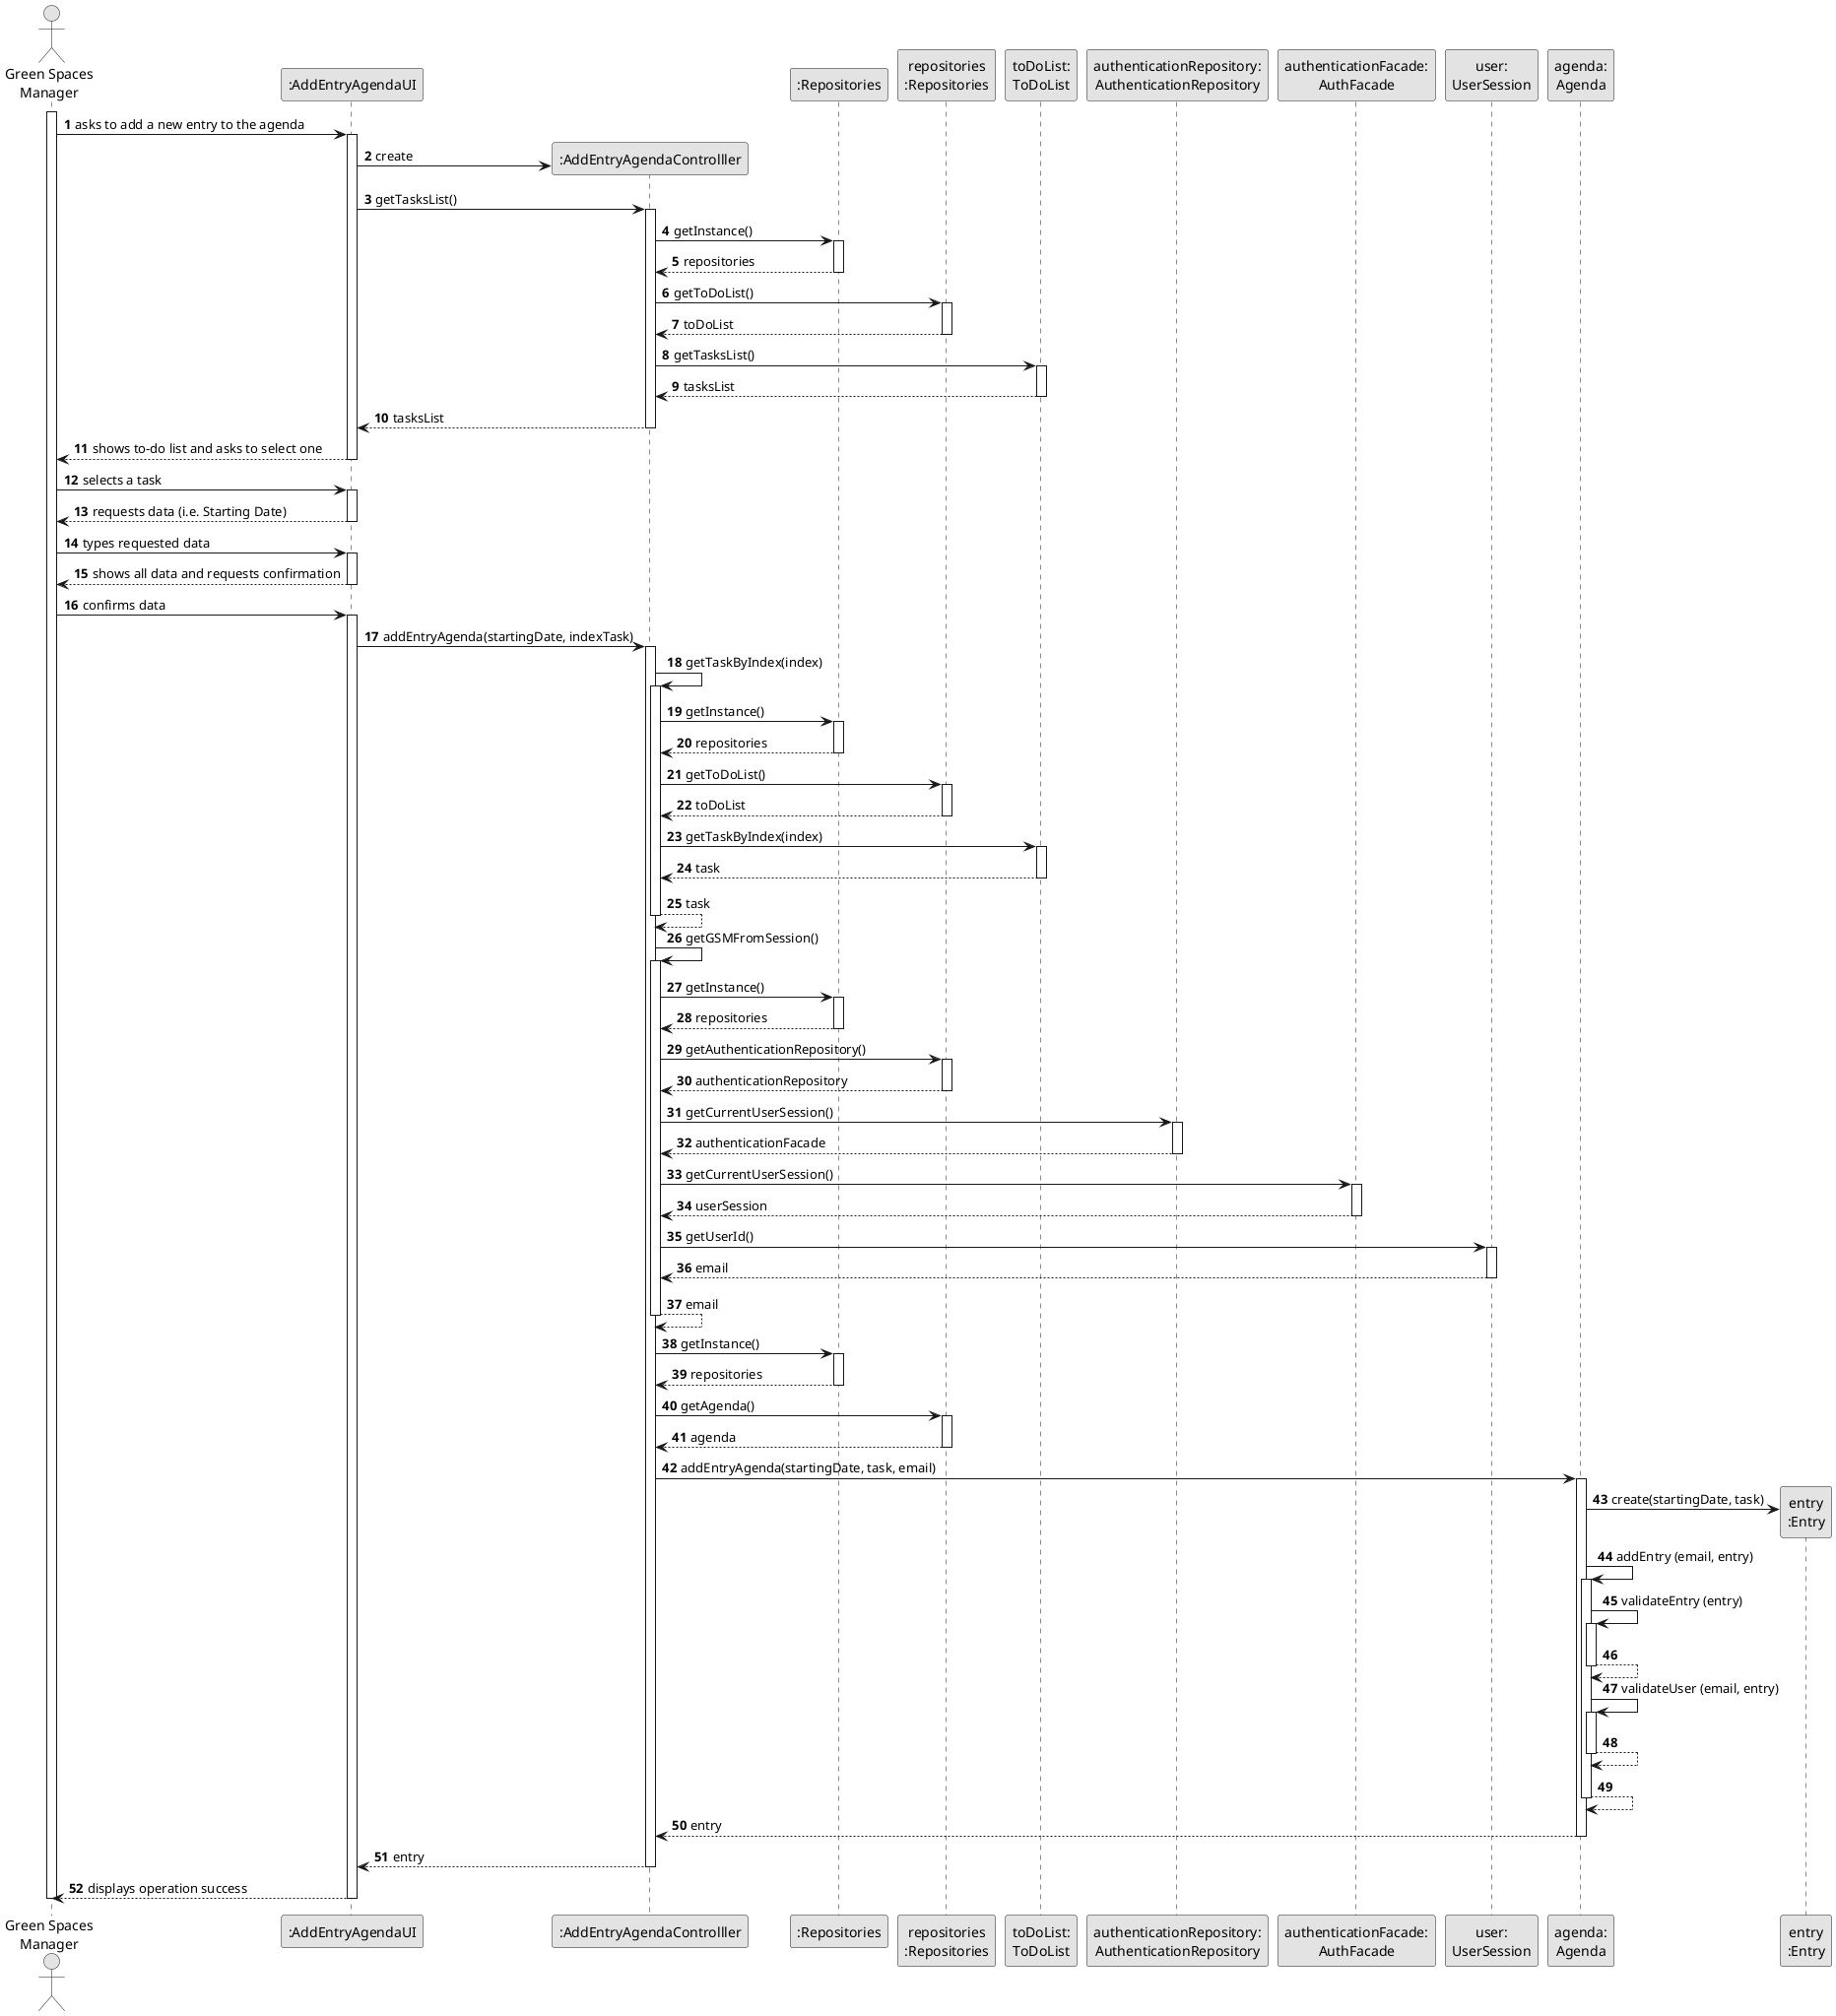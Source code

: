 @startuml
skinparam monochrome true
skinparam packageStyle rectangle
skinparam shadowing false

autonumber

'hide footbox
actor "Green Spaces\nManager" as GSM
participant ":AddEntryAgendaUI" as UI
participant ":AddEntryAgendaControlller" as CTRL
participant ":Repositories" as REP
participant "repositories\n:Repositories" as REPS
participant "toDoList:\nToDoList" as toDoList
participant "authenticationRepository:\nAuthenticationRepository" as authentication
participant "authenticationFacade:\nAuthFacade" as authFacade
participant "user:\nUserSession" as user
participant "agenda:\nAgenda" as agenda
participant "entry\n:Entry" as ENTRY

activate GSM

    GSM -> UI : asks to add a new entry to the agenda
    activate UI

        UI -> CTRL** : create

        UI -> CTRL : getTasksList()
        activate CTRL

            CTRL -> REP : getInstance()
            activate REP

            REP --> CTRL: repositories
            deactivate REP

            CTRL -> REPS : getToDoList()
            activate REPS

            REPS --> CTRL: toDoList
            deactivate REPS

            CTRL -> toDoList: getTasksList()
            activate toDoList

            toDoList --> CTRL : tasksList
            deactivate toDoList

            CTRL --> UI : tasksList
            deactivate CTRL

    UI --> GSM : shows to-do list and asks to select one
    deactivate UI

    GSM -> UI : selects a task
    activate UI

    UI --> GSM : requests data (i.e. Starting Date)
    deactivate UI

    GSM -> UI : types requested data
    activate UI

    UI --> GSM : shows all data and requests confirmation
    deactivate UI

    GSM -> UI : confirms data
    activate UI

        UI -> CTRL: addEntryAgenda(startingDate, indexTask)
        activate CTRL

            CTRL -> CTRL: getTaskByIndex(index)
            activate CTRL

            CTRL -> REP: getInstance()
            activate REP

            REP --> CTRL: repositories
            deactivate REP

            CTRL -> REPS: getToDoList()
            activate REPS

            REPS --> CTRL: toDoList
            deactivate REPS

            CTRL -> toDoList: getTaskByIndex(index)
            activate toDoList

            toDoList --> CTRL: task
            deactivate toDoList

            CTRL --> CTRL: task
            deactivate CTRL

            CTRL -> CTRL: getGSMFromSession()
            activate CTRL

            CTRL -> REP: getInstance()
            activate REP

            REP --> CTRL: repositories
            deactivate REP

            CTRL -> REPS: getAuthenticationRepository()
            activate REPS

            REPS --> CTRL: authenticationRepository
            deactivate REPS

            CTRL -> authentication: getCurrentUserSession()
            activate authentication

            authentication --> CTRL: authenticationFacade
            deactivate authentication

            CTRL -> authFacade: getCurrentUserSession()
            activate authFacade

            authFacade --> CTRL: userSession
            deactivate authFacade

            CTRL -> user: getUserId()
            activate user

            user --> CTRL: email
            deactivate user

            CTRL --> CTRL: email
            deactivate CTRL

            CTRL -> REP: getInstance()
            activate REP

            REP --> CTRL: repositories
            deactivate REP

            CTRL -> REPS: getAgenda()
            activate REPS

            REPS --> CTRL: agenda
            deactivate REPS

            CTRL -> agenda: addEntryAgenda(startingDate, task, email)
            activate agenda

                agenda -> ENTRY** : create(startingDate, task)

                agenda -> agenda: addEntry (email, entry)
                activate agenda

                agenda -> agenda: validateEntry (entry)
                activate agenda

                agenda --> agenda
                deactivate agenda

                agenda -> agenda: validateUser (email, entry)
                activate agenda

                agenda --> agenda
                deactivate agenda

                agenda --> agenda
                deactivate agenda

            agenda --> CTRL: entry
            deactivate agenda

        CTRL --> UI: entry
        deactivate CTRL

    UI --> GSM: displays operation success
    deactivate UI

deactivate GSM

@enduml